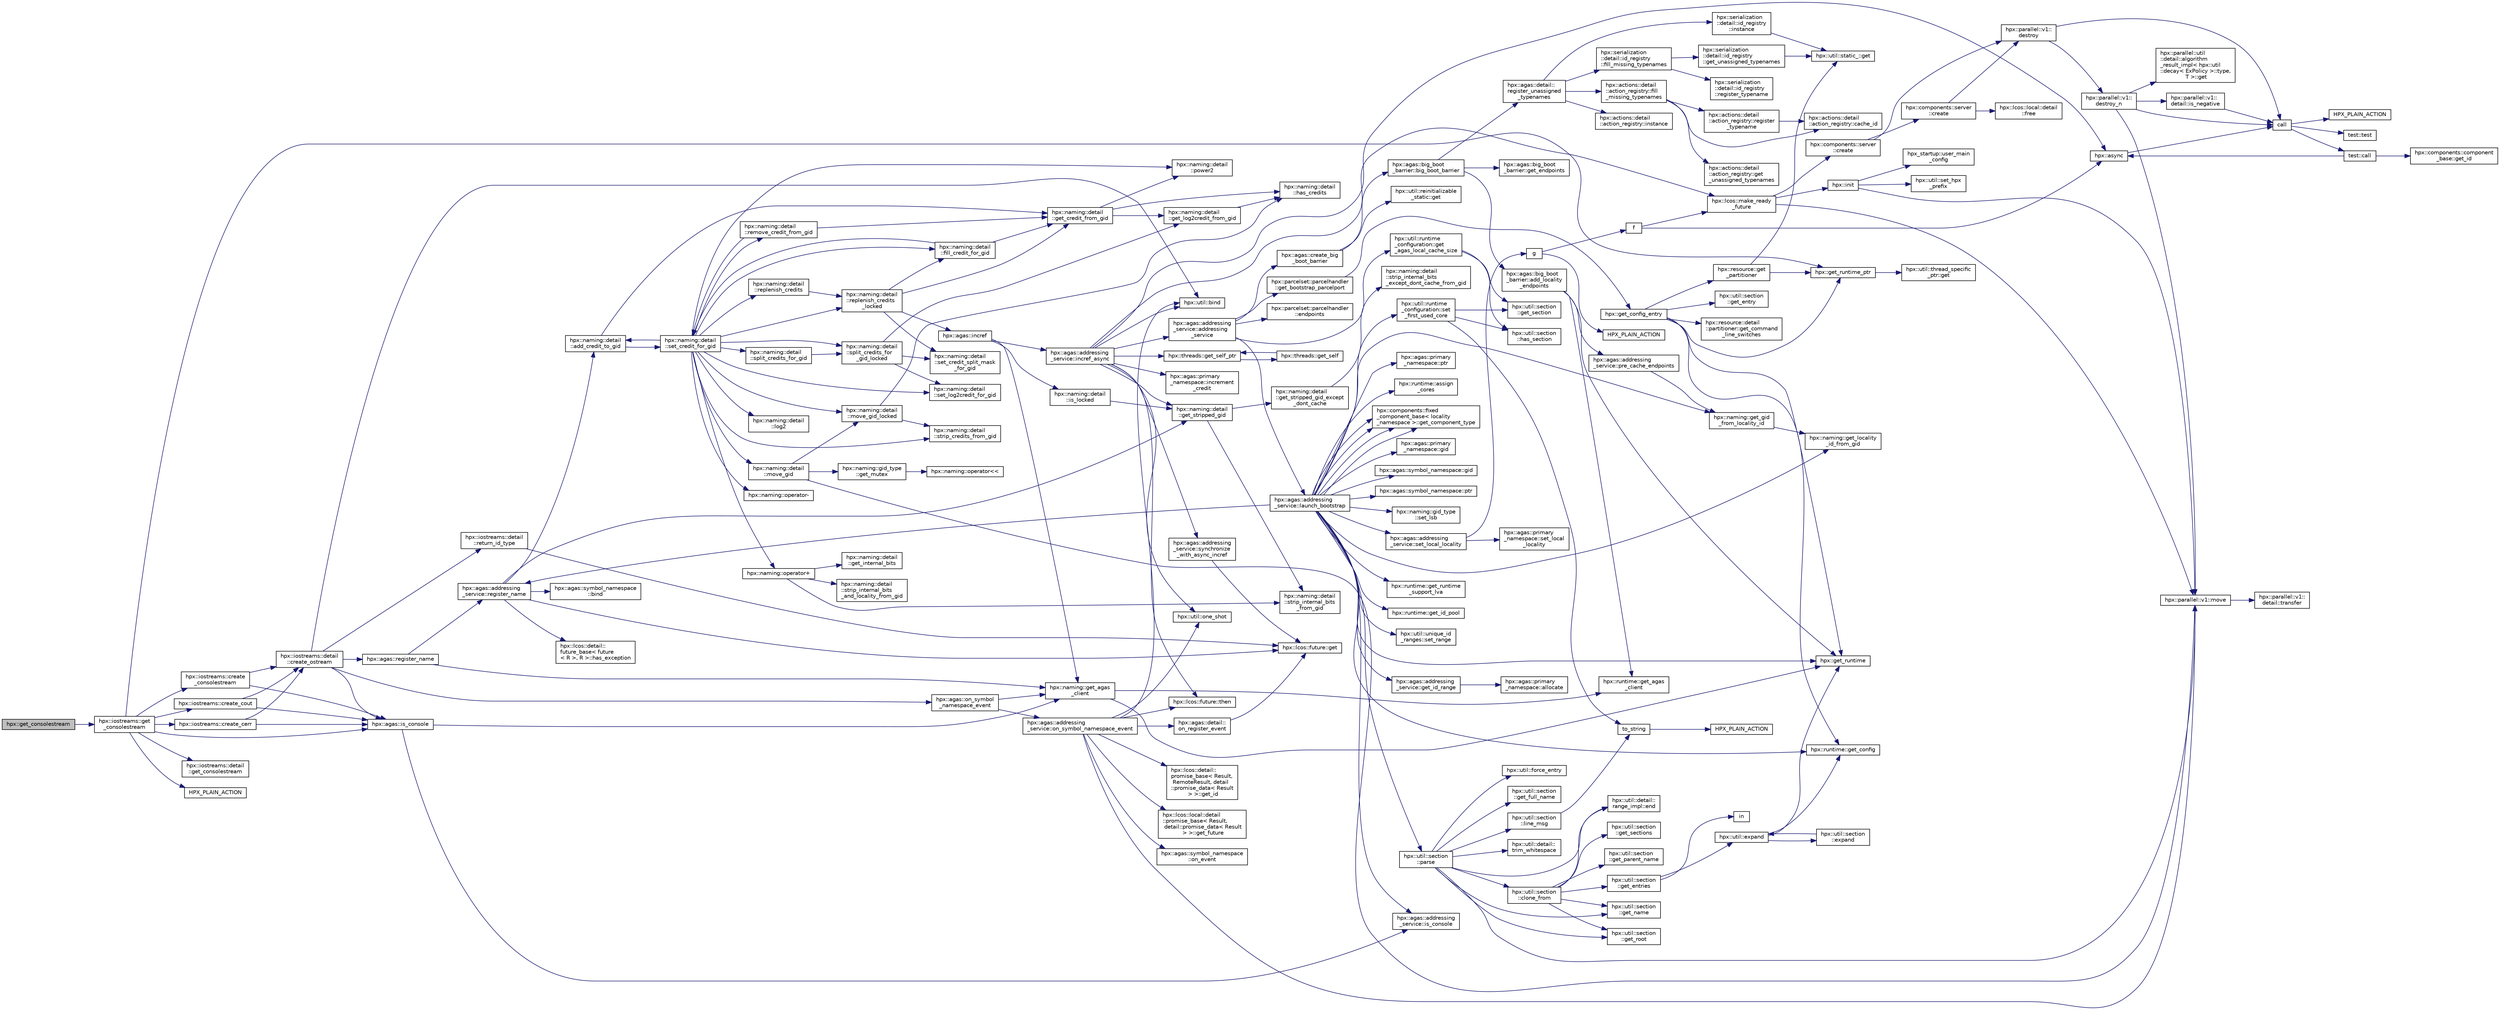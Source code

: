 digraph "hpx::get_consolestream"
{
  edge [fontname="Helvetica",fontsize="10",labelfontname="Helvetica",labelfontsize="10"];
  node [fontname="Helvetica",fontsize="10",shape=record];
  rankdir="LR";
  Node5196 [label="hpx::get_consolestream",height=0.2,width=0.4,color="black", fillcolor="grey75", style="filled", fontcolor="black"];
  Node5196 -> Node5197 [color="midnightblue",fontsize="10",style="solid",fontname="Helvetica"];
  Node5197 [label="hpx::iostreams::get\l_consolestream",height=0.2,width=0.4,color="black", fillcolor="white", style="filled",URL="$dd/d1d/namespacehpx_1_1iostreams.html#ac4a2ed792a4f5bdcb286ba83f5cd261d"];
  Node5197 -> Node5198 [color="midnightblue",fontsize="10",style="solid",fontname="Helvetica"];
  Node5198 [label="hpx::get_runtime_ptr",height=0.2,width=0.4,color="black", fillcolor="white", style="filled",URL="$d8/d83/namespacehpx.html#af29daf2bb3e01b4d6495a1742b6cce64"];
  Node5198 -> Node5199 [color="midnightblue",fontsize="10",style="solid",fontname="Helvetica"];
  Node5199 [label="hpx::util::thread_specific\l_ptr::get",height=0.2,width=0.4,color="black", fillcolor="white", style="filled",URL="$d4/d4c/structhpx_1_1util_1_1thread__specific__ptr.html#a3b27d8520710478aa41d1f74206bdba9"];
  Node5197 -> Node5200 [color="midnightblue",fontsize="10",style="solid",fontname="Helvetica"];
  Node5200 [label="hpx::agas::is_console",height=0.2,width=0.4,color="black", fillcolor="white", style="filled",URL="$dc/d54/namespacehpx_1_1agas.html#ac23e2990c160d6483518a6af94bcf99c"];
  Node5200 -> Node5201 [color="midnightblue",fontsize="10",style="solid",fontname="Helvetica"];
  Node5201 [label="hpx::naming::get_agas\l_client",height=0.2,width=0.4,color="black", fillcolor="white", style="filled",URL="$d4/dc9/namespacehpx_1_1naming.html#a0408fffd5d34b620712a801b0ae3b032"];
  Node5201 -> Node5202 [color="midnightblue",fontsize="10",style="solid",fontname="Helvetica"];
  Node5202 [label="hpx::get_runtime",height=0.2,width=0.4,color="black", fillcolor="white", style="filled",URL="$d8/d83/namespacehpx.html#aef902cc6c7dd3b9fbadf34d1e850a070"];
  Node5201 -> Node5203 [color="midnightblue",fontsize="10",style="solid",fontname="Helvetica"];
  Node5203 [label="hpx::runtime::get_agas\l_client",height=0.2,width=0.4,color="black", fillcolor="white", style="filled",URL="$d0/d7b/classhpx_1_1runtime.html#aeb5dddd30d6b9861669af8ad44d1a96a"];
  Node5200 -> Node5204 [color="midnightblue",fontsize="10",style="solid",fontname="Helvetica"];
  Node5204 [label="hpx::agas::addressing\l_service::is_console",height=0.2,width=0.4,color="black", fillcolor="white", style="filled",URL="$db/d58/structhpx_1_1agas_1_1addressing__service.html#aab78f53372b45edb3de49e2030af215b",tooltip="Returns whether this addressing_service represents the console locality. "];
  Node5197 -> Node5205 [color="midnightblue",fontsize="10",style="solid",fontname="Helvetica"];
  Node5205 [label="hpx::iostreams::detail\l::get_consolestream",height=0.2,width=0.4,color="black", fillcolor="white", style="filled",URL="$de/d26/namespacehpx_1_1iostreams_1_1detail.html#a001ac572ad8f4ac9f44d8e98afecdd0d"];
  Node5197 -> Node5206 [color="midnightblue",fontsize="10",style="solid",fontname="Helvetica"];
  Node5206 [label="HPX_PLAIN_ACTION",height=0.2,width=0.4,color="black", fillcolor="white", style="filled",URL="$da/d60/standard__streams_8cpp.html#ae5c88ca0e97bd5d00d2e678700935db7"];
  Node5197 -> Node5207 [color="midnightblue",fontsize="10",style="solid",fontname="Helvetica"];
  Node5207 [label="hpx::iostreams::create_cout",height=0.2,width=0.4,color="black", fillcolor="white", style="filled",URL="$dd/d1d/namespacehpx_1_1iostreams.html#a9a178fadf70f9b3c6f74274409a7bc69"];
  Node5207 -> Node5200 [color="midnightblue",fontsize="10",style="solid",fontname="Helvetica"];
  Node5207 -> Node5208 [color="midnightblue",fontsize="10",style="solid",fontname="Helvetica"];
  Node5208 [label="hpx::iostreams::detail\l::create_ostream",height=0.2,width=0.4,color="black", fillcolor="white", style="filled",URL="$de/d26/namespacehpx_1_1iostreams_1_1detail.html#a2532c6c409d765cc96f0f062dd1807ea"];
  Node5208 -> Node5200 [color="midnightblue",fontsize="10",style="solid",fontname="Helvetica"];
  Node5208 -> Node5209 [color="midnightblue",fontsize="10",style="solid",fontname="Helvetica"];
  Node5209 [label="hpx::agas::register_name",height=0.2,width=0.4,color="black", fillcolor="white", style="filled",URL="$dc/d54/namespacehpx_1_1agas.html#a3812793adbf5e7d8c6b468595ac0823f"];
  Node5209 -> Node5201 [color="midnightblue",fontsize="10",style="solid",fontname="Helvetica"];
  Node5209 -> Node5210 [color="midnightblue",fontsize="10",style="solid",fontname="Helvetica"];
  Node5210 [label="hpx::agas::addressing\l_service::register_name",height=0.2,width=0.4,color="black", fillcolor="white", style="filled",URL="$db/d58/structhpx_1_1agas_1_1addressing__service.html#a5929d7fd681a5ed692bfbeaa503fc32d",tooltip="Register a global name with a global address (id) "];
  Node5210 -> Node5211 [color="midnightblue",fontsize="10",style="solid",fontname="Helvetica"];
  Node5211 [label="hpx::agas::symbol_namespace\l::bind",height=0.2,width=0.4,color="black", fillcolor="white", style="filled",URL="$dd/d5e/structhpx_1_1agas_1_1symbol__namespace.html#a4c5b21f70ae191ad0169fe5ac06de532"];
  Node5210 -> Node5212 [color="midnightblue",fontsize="10",style="solid",fontname="Helvetica"];
  Node5212 [label="hpx::naming::detail\l::get_stripped_gid",height=0.2,width=0.4,color="black", fillcolor="white", style="filled",URL="$d5/d18/namespacehpx_1_1naming_1_1detail.html#ad3a849cb7ebd5dccf9aefadccc21dd89"];
  Node5212 -> Node5213 [color="midnightblue",fontsize="10",style="solid",fontname="Helvetica"];
  Node5213 [label="hpx::naming::detail\l::strip_internal_bits\l_from_gid",height=0.2,width=0.4,color="black", fillcolor="white", style="filled",URL="$d5/d18/namespacehpx_1_1naming_1_1detail.html#a95cca4d4bc82a9da3e804b225b03dfaf"];
  Node5212 -> Node5214 [color="midnightblue",fontsize="10",style="solid",fontname="Helvetica"];
  Node5214 [label="hpx::naming::detail\l::get_stripped_gid_except\l_dont_cache",height=0.2,width=0.4,color="black", fillcolor="white", style="filled",URL="$d5/d18/namespacehpx_1_1naming_1_1detail.html#a1ab848588112d0f7fac377a15692c9cc"];
  Node5214 -> Node5215 [color="midnightblue",fontsize="10",style="solid",fontname="Helvetica"];
  Node5215 [label="hpx::naming::detail\l::strip_internal_bits\l_except_dont_cache_from_gid",height=0.2,width=0.4,color="black", fillcolor="white", style="filled",URL="$d5/d18/namespacehpx_1_1naming_1_1detail.html#aabeb51a92376c6bfb9cf31bf9ff0c4cc"];
  Node5210 -> Node5216 [color="midnightblue",fontsize="10",style="solid",fontname="Helvetica"];
  Node5216 [label="hpx::lcos::detail::\lfuture_base\< future\l\< R \>, R \>::has_exception",height=0.2,width=0.4,color="black", fillcolor="white", style="filled",URL="$d5/dd7/classhpx_1_1lcos_1_1detail_1_1future__base.html#aa95b01f70ad95706ae420ff1db2e5b99"];
  Node5210 -> Node5217 [color="midnightblue",fontsize="10",style="solid",fontname="Helvetica"];
  Node5217 [label="hpx::lcos::future::get",height=0.2,width=0.4,color="black", fillcolor="white", style="filled",URL="$d0/d33/classhpx_1_1lcos_1_1future.html#a8c28269486d5620ac48af349f17bb41c"];
  Node5210 -> Node5218 [color="midnightblue",fontsize="10",style="solid",fontname="Helvetica"];
  Node5218 [label="hpx::naming::detail\l::add_credit_to_gid",height=0.2,width=0.4,color="black", fillcolor="white", style="filled",URL="$d5/d18/namespacehpx_1_1naming_1_1detail.html#ab13848a91587535a393be4def980e832"];
  Node5218 -> Node5219 [color="midnightblue",fontsize="10",style="solid",fontname="Helvetica"];
  Node5219 [label="hpx::naming::detail\l::get_credit_from_gid",height=0.2,width=0.4,color="black", fillcolor="white", style="filled",URL="$d5/d18/namespacehpx_1_1naming_1_1detail.html#ae3d27efe8c838d79e29020ed7c9fa25f"];
  Node5219 -> Node5220 [color="midnightblue",fontsize="10",style="solid",fontname="Helvetica"];
  Node5220 [label="hpx::naming::detail\l::has_credits",height=0.2,width=0.4,color="black", fillcolor="white", style="filled",URL="$d5/d18/namespacehpx_1_1naming_1_1detail.html#afb823cf706d95f298c25af22fe39653b"];
  Node5219 -> Node5221 [color="midnightblue",fontsize="10",style="solid",fontname="Helvetica"];
  Node5221 [label="hpx::naming::detail\l::power2",height=0.2,width=0.4,color="black", fillcolor="white", style="filled",URL="$d5/d18/namespacehpx_1_1naming_1_1detail.html#a084e318ac378f38778c0696da8cbdaac"];
  Node5219 -> Node5222 [color="midnightblue",fontsize="10",style="solid",fontname="Helvetica"];
  Node5222 [label="hpx::naming::detail\l::get_log2credit_from_gid",height=0.2,width=0.4,color="black", fillcolor="white", style="filled",URL="$d5/d18/namespacehpx_1_1naming_1_1detail.html#a65b5a75f9576e0c15d372d20f0ed37d0"];
  Node5222 -> Node5220 [color="midnightblue",fontsize="10",style="solid",fontname="Helvetica"];
  Node5218 -> Node5223 [color="midnightblue",fontsize="10",style="solid",fontname="Helvetica"];
  Node5223 [label="hpx::naming::detail\l::set_credit_for_gid",height=0.2,width=0.4,color="black", fillcolor="white", style="filled",URL="$d5/d18/namespacehpx_1_1naming_1_1detail.html#a87703193ff814a4e1c912e98e655ec51"];
  Node5223 -> Node5224 [color="midnightblue",fontsize="10",style="solid",fontname="Helvetica"];
  Node5224 [label="hpx::naming::detail\l::log2",height=0.2,width=0.4,color="black", fillcolor="white", style="filled",URL="$d5/d18/namespacehpx_1_1naming_1_1detail.html#a10b972e46f78f4f24d7843d6f8554b5b"];
  Node5223 -> Node5221 [color="midnightblue",fontsize="10",style="solid",fontname="Helvetica"];
  Node5223 -> Node5225 [color="midnightblue",fontsize="10",style="solid",fontname="Helvetica"];
  Node5225 [label="hpx::naming::detail\l::set_log2credit_for_gid",height=0.2,width=0.4,color="black", fillcolor="white", style="filled",URL="$d5/d18/namespacehpx_1_1naming_1_1detail.html#ac466e44115ff62134192cea0735b147e"];
  Node5223 -> Node5226 [color="midnightblue",fontsize="10",style="solid",fontname="Helvetica"];
  Node5226 [label="hpx::naming::detail\l::strip_credits_from_gid",height=0.2,width=0.4,color="black", fillcolor="white", style="filled",URL="$d5/d18/namespacehpx_1_1naming_1_1detail.html#a422b12b60e5f7844b224dd68cf8cae8e"];
  Node5223 -> Node5218 [color="midnightblue",fontsize="10",style="solid",fontname="Helvetica"];
  Node5223 -> Node5227 [color="midnightblue",fontsize="10",style="solid",fontname="Helvetica"];
  Node5227 [label="hpx::naming::detail\l::remove_credit_from_gid",height=0.2,width=0.4,color="black", fillcolor="white", style="filled",URL="$d5/d18/namespacehpx_1_1naming_1_1detail.html#a3ccb4b028c2c757c0fabdfe58ac07e47"];
  Node5227 -> Node5219 [color="midnightblue",fontsize="10",style="solid",fontname="Helvetica"];
  Node5227 -> Node5223 [color="midnightblue",fontsize="10",style="solid",fontname="Helvetica"];
  Node5223 -> Node5228 [color="midnightblue",fontsize="10",style="solid",fontname="Helvetica"];
  Node5228 [label="hpx::naming::detail\l::fill_credit_for_gid",height=0.2,width=0.4,color="black", fillcolor="white", style="filled",URL="$d5/d18/namespacehpx_1_1naming_1_1detail.html#a3ec890e6a5b5c8fbd21b11dfe7e50352"];
  Node5228 -> Node5219 [color="midnightblue",fontsize="10",style="solid",fontname="Helvetica"];
  Node5228 -> Node5223 [color="midnightblue",fontsize="10",style="solid",fontname="Helvetica"];
  Node5223 -> Node5229 [color="midnightblue",fontsize="10",style="solid",fontname="Helvetica"];
  Node5229 [label="hpx::naming::detail\l::move_gid",height=0.2,width=0.4,color="black", fillcolor="white", style="filled",URL="$d5/d18/namespacehpx_1_1naming_1_1detail.html#aade6b5eb4f9361377b0a427cd8bffdca"];
  Node5229 -> Node5230 [color="midnightblue",fontsize="10",style="solid",fontname="Helvetica"];
  Node5230 [label="hpx::naming::gid_type\l::get_mutex",height=0.2,width=0.4,color="black", fillcolor="white", style="filled",URL="$d3/d67/structhpx_1_1naming_1_1gid__type.html#a25f1f7d247b4ec6e77e577400bbbc18f"];
  Node5230 -> Node5231 [color="midnightblue",fontsize="10",style="solid",fontname="Helvetica"];
  Node5231 [label="hpx::naming::operator\<\<",height=0.2,width=0.4,color="black", fillcolor="white", style="filled",URL="$d4/dc9/namespacehpx_1_1naming.html#ad9103d927583be9fcc218e045ad2a6e6"];
  Node5229 -> Node5232 [color="midnightblue",fontsize="10",style="solid",fontname="Helvetica"];
  Node5232 [label="hpx::naming::detail\l::move_gid_locked",height=0.2,width=0.4,color="black", fillcolor="white", style="filled",URL="$d5/d18/namespacehpx_1_1naming_1_1detail.html#ade50f3a7ea7970594a107017d9781f45"];
  Node5232 -> Node5220 [color="midnightblue",fontsize="10",style="solid",fontname="Helvetica"];
  Node5232 -> Node5226 [color="midnightblue",fontsize="10",style="solid",fontname="Helvetica"];
  Node5229 -> Node5233 [color="midnightblue",fontsize="10",style="solid",fontname="Helvetica"];
  Node5233 [label="hpx::parallel::v1::move",height=0.2,width=0.4,color="black", fillcolor="white", style="filled",URL="$db/db9/namespacehpx_1_1parallel_1_1v1.html#aa7c4ede081ce786c9d1eb1adff495cfc"];
  Node5233 -> Node5234 [color="midnightblue",fontsize="10",style="solid",fontname="Helvetica"];
  Node5234 [label="hpx::parallel::v1::\ldetail::transfer",height=0.2,width=0.4,color="black", fillcolor="white", style="filled",URL="$d2/ddd/namespacehpx_1_1parallel_1_1v1_1_1detail.html#ab1b56a05e1885ca7cc7ffa1804dd2f3c"];
  Node5223 -> Node5232 [color="midnightblue",fontsize="10",style="solid",fontname="Helvetica"];
  Node5223 -> Node5235 [color="midnightblue",fontsize="10",style="solid",fontname="Helvetica"];
  Node5235 [label="hpx::naming::detail\l::replenish_credits",height=0.2,width=0.4,color="black", fillcolor="white", style="filled",URL="$d5/d18/namespacehpx_1_1naming_1_1detail.html#aab806d937bd01894af129d3d3cbb22f4"];
  Node5235 -> Node5236 [color="midnightblue",fontsize="10",style="solid",fontname="Helvetica"];
  Node5236 [label="hpx::naming::detail\l::replenish_credits\l_locked",height=0.2,width=0.4,color="black", fillcolor="white", style="filled",URL="$d5/d18/namespacehpx_1_1naming_1_1detail.html#a011ed4fa9a2f4d4319adc54943fa03d6"];
  Node5236 -> Node5219 [color="midnightblue",fontsize="10",style="solid",fontname="Helvetica"];
  Node5236 -> Node5228 [color="midnightblue",fontsize="10",style="solid",fontname="Helvetica"];
  Node5236 -> Node5237 [color="midnightblue",fontsize="10",style="solid",fontname="Helvetica"];
  Node5237 [label="hpx::naming::detail\l::set_credit_split_mask\l_for_gid",height=0.2,width=0.4,color="black", fillcolor="white", style="filled",URL="$d5/d18/namespacehpx_1_1naming_1_1detail.html#a514fb4fd603d267bd438c27ea2fb1e7d"];
  Node5236 -> Node5238 [color="midnightblue",fontsize="10",style="solid",fontname="Helvetica"];
  Node5238 [label="hpx::agas::incref",height=0.2,width=0.4,color="black", fillcolor="white", style="filled",URL="$dc/d54/namespacehpx_1_1agas.html#aad81d2ea721c1a5692e243ef07bf164f"];
  Node5238 -> Node5239 [color="midnightblue",fontsize="10",style="solid",fontname="Helvetica"];
  Node5239 [label="hpx::naming::detail\l::is_locked",height=0.2,width=0.4,color="black", fillcolor="white", style="filled",URL="$d5/d18/namespacehpx_1_1naming_1_1detail.html#a721ab5a11bd11a37b0c905ea3fe0a6d7"];
  Node5239 -> Node5212 [color="midnightblue",fontsize="10",style="solid",fontname="Helvetica"];
  Node5238 -> Node5201 [color="midnightblue",fontsize="10",style="solid",fontname="Helvetica"];
  Node5238 -> Node5240 [color="midnightblue",fontsize="10",style="solid",fontname="Helvetica"];
  Node5240 [label="hpx::agas::addressing\l_service::incref_async",height=0.2,width=0.4,color="black", fillcolor="white", style="filled",URL="$db/d58/structhpx_1_1agas_1_1addressing__service.html#adae9df2634cf648f129f203c3678c1c1",tooltip="Increment the global reference count for the given id. "];
  Node5240 -> Node5212 [color="midnightblue",fontsize="10",style="solid",fontname="Helvetica"];
  Node5240 -> Node5241 [color="midnightblue",fontsize="10",style="solid",fontname="Helvetica"];
  Node5241 [label="hpx::threads::get_self_ptr",height=0.2,width=0.4,color="black", fillcolor="white", style="filled",URL="$d7/d28/namespacehpx_1_1threads.html#a22877ae347ad884cde3a51397dad6c53"];
  Node5241 -> Node5242 [color="midnightblue",fontsize="10",style="solid",fontname="Helvetica"];
  Node5242 [label="hpx::threads::get_self",height=0.2,width=0.4,color="black", fillcolor="white", style="filled",URL="$d7/d28/namespacehpx_1_1threads.html#a07daf4d6d29233f20d66d41ab7b5b8e8"];
  Node5242 -> Node5241 [color="midnightblue",fontsize="10",style="solid",fontname="Helvetica"];
  Node5240 -> Node5243 [color="midnightblue",fontsize="10",style="solid",fontname="Helvetica"];
  Node5243 [label="hpx::agas::addressing\l_service::addressing\l_service",height=0.2,width=0.4,color="black", fillcolor="white", style="filled",URL="$db/d58/structhpx_1_1agas_1_1addressing__service.html#a4cd885b12c530009f44f7372c197d54f"];
  Node5243 -> Node5244 [color="midnightblue",fontsize="10",style="solid",fontname="Helvetica"];
  Node5244 [label="hpx::util::runtime\l_configuration::get\l_agas_local_cache_size",height=0.2,width=0.4,color="black", fillcolor="white", style="filled",URL="$d8/d70/classhpx_1_1util_1_1runtime__configuration.html#a5fc409d10bc5e063fde7992fb2d8eefe"];
  Node5244 -> Node5245 [color="midnightblue",fontsize="10",style="solid",fontname="Helvetica"];
  Node5245 [label="hpx::util::section\l::has_section",height=0.2,width=0.4,color="black", fillcolor="white", style="filled",URL="$dd/de4/classhpx_1_1util_1_1section.html#a2ef0091925e5c2e3fda235bff644cdb4"];
  Node5244 -> Node5246 [color="midnightblue",fontsize="10",style="solid",fontname="Helvetica"];
  Node5246 [label="hpx::util::section\l::get_section",height=0.2,width=0.4,color="black", fillcolor="white", style="filled",URL="$dd/de4/classhpx_1_1util_1_1section.html#a3506cc01fb5453b2176f4747352c5517"];
  Node5243 -> Node5247 [color="midnightblue",fontsize="10",style="solid",fontname="Helvetica"];
  Node5247 [label="hpx::parcelset::parcelhandler\l::get_bootstrap_parcelport",height=0.2,width=0.4,color="black", fillcolor="white", style="filled",URL="$d4/d2f/classhpx_1_1parcelset_1_1parcelhandler.html#aac412291f000080f2496f288b97b7859"];
  Node5247 -> Node5248 [color="midnightblue",fontsize="10",style="solid",fontname="Helvetica"];
  Node5248 [label="hpx::get_config_entry",height=0.2,width=0.4,color="black", fillcolor="white", style="filled",URL="$d8/d83/namespacehpx.html#a097240e6744bc8905f708932da401835",tooltip="Retrieve the string value of a configuration entry given by key. "];
  Node5248 -> Node5198 [color="midnightblue",fontsize="10",style="solid",fontname="Helvetica"];
  Node5248 -> Node5202 [color="midnightblue",fontsize="10",style="solid",fontname="Helvetica"];
  Node5248 -> Node5249 [color="midnightblue",fontsize="10",style="solid",fontname="Helvetica"];
  Node5249 [label="hpx::runtime::get_config",height=0.2,width=0.4,color="black", fillcolor="white", style="filled",URL="$d0/d7b/classhpx_1_1runtime.html#a0bfe0241e54b1fe1dd4ec181d944de43",tooltip="access configuration information "];
  Node5248 -> Node5250 [color="midnightblue",fontsize="10",style="solid",fontname="Helvetica"];
  Node5250 [label="hpx::util::section\l::get_entry",height=0.2,width=0.4,color="black", fillcolor="white", style="filled",URL="$dd/de4/classhpx_1_1util_1_1section.html#a02ac2ca2a4490347405dec03df46af88"];
  Node5248 -> Node5251 [color="midnightblue",fontsize="10",style="solid",fontname="Helvetica"];
  Node5251 [label="hpx::resource::get\l_partitioner",height=0.2,width=0.4,color="black", fillcolor="white", style="filled",URL="$dd/da5/namespacehpx_1_1resource.html#af91354c369d9a22a00581d6b6da7d0ee"];
  Node5251 -> Node5252 [color="midnightblue",fontsize="10",style="solid",fontname="Helvetica"];
  Node5252 [label="hpx::util::static_::get",height=0.2,width=0.4,color="black", fillcolor="white", style="filled",URL="$d3/dbb/structhpx_1_1util_1_1static__.html#a2967c633948a3bf17a3b5405ef5a8318"];
  Node5251 -> Node5198 [color="midnightblue",fontsize="10",style="solid",fontname="Helvetica"];
  Node5248 -> Node5253 [color="midnightblue",fontsize="10",style="solid",fontname="Helvetica"];
  Node5253 [label="hpx::resource::detail\l::partitioner::get_command\l_line_switches",height=0.2,width=0.4,color="black", fillcolor="white", style="filled",URL="$d0/dab/classhpx_1_1resource_1_1detail_1_1partitioner.html#a16fe01dd59b2c89bd556788b5713522e"];
  Node5243 -> Node5254 [color="midnightblue",fontsize="10",style="solid",fontname="Helvetica"];
  Node5254 [label="hpx::agas::create_big\l_boot_barrier",height=0.2,width=0.4,color="black", fillcolor="white", style="filled",URL="$dc/d54/namespacehpx_1_1agas.html#a272f64deb448ea9613501a5b3458a57f"];
  Node5254 -> Node5255 [color="midnightblue",fontsize="10",style="solid",fontname="Helvetica"];
  Node5255 [label="hpx::util::reinitializable\l_static::get",height=0.2,width=0.4,color="black", fillcolor="white", style="filled",URL="$d2/db7/structhpx_1_1util_1_1reinitializable__static.html#a2c616d22a193ed9d3b0b58d4203b3809"];
  Node5254 -> Node5256 [color="midnightblue",fontsize="10",style="solid",fontname="Helvetica"];
  Node5256 [label="hpx::agas::big_boot\l_barrier::big_boot_barrier",height=0.2,width=0.4,color="black", fillcolor="white", style="filled",URL="$d8/db6/structhpx_1_1agas_1_1big__boot__barrier.html#ab00f39b77e1ae054dddeab796ac49a07"];
  Node5256 -> Node5257 [color="midnightblue",fontsize="10",style="solid",fontname="Helvetica"];
  Node5257 [label="hpx::agas::detail::\lregister_unassigned\l_typenames",height=0.2,width=0.4,color="black", fillcolor="white", style="filled",URL="$dd/dd0/namespacehpx_1_1agas_1_1detail.html#a69a4d9fbe321b26f2eeeacaae98c05bb"];
  Node5257 -> Node5258 [color="midnightblue",fontsize="10",style="solid",fontname="Helvetica"];
  Node5258 [label="hpx::serialization\l::detail::id_registry\l::instance",height=0.2,width=0.4,color="black", fillcolor="white", style="filled",URL="$dc/d9a/classhpx_1_1serialization_1_1detail_1_1id__registry.html#ab5118609f28337b2a71e7ac63399a2dc"];
  Node5258 -> Node5252 [color="midnightblue",fontsize="10",style="solid",fontname="Helvetica"];
  Node5257 -> Node5259 [color="midnightblue",fontsize="10",style="solid",fontname="Helvetica"];
  Node5259 [label="hpx::serialization\l::detail::id_registry\l::fill_missing_typenames",height=0.2,width=0.4,color="black", fillcolor="white", style="filled",URL="$dc/d9a/classhpx_1_1serialization_1_1detail_1_1id__registry.html#a80cd98a900de5a5347cf51ab710ed1be"];
  Node5259 -> Node5260 [color="midnightblue",fontsize="10",style="solid",fontname="Helvetica"];
  Node5260 [label="hpx::serialization\l::detail::id_registry\l::get_unassigned_typenames",height=0.2,width=0.4,color="black", fillcolor="white", style="filled",URL="$dc/d9a/classhpx_1_1serialization_1_1detail_1_1id__registry.html#a667f38001517e0031e3421b1f6719baf"];
  Node5260 -> Node5252 [color="midnightblue",fontsize="10",style="solid",fontname="Helvetica"];
  Node5259 -> Node5261 [color="midnightblue",fontsize="10",style="solid",fontname="Helvetica"];
  Node5261 [label="hpx::serialization\l::detail::id_registry\l::register_typename",height=0.2,width=0.4,color="black", fillcolor="white", style="filled",URL="$dc/d9a/classhpx_1_1serialization_1_1detail_1_1id__registry.html#a3ecf46288bd104ca800605842a269fd6"];
  Node5257 -> Node5262 [color="midnightblue",fontsize="10",style="solid",fontname="Helvetica"];
  Node5262 [label="hpx::actions::detail\l::action_registry::instance",height=0.2,width=0.4,color="black", fillcolor="white", style="filled",URL="$d6/d07/structhpx_1_1actions_1_1detail_1_1action__registry.html#a4d8a8074f8a91fdc5a62e8067ef6472c"];
  Node5257 -> Node5263 [color="midnightblue",fontsize="10",style="solid",fontname="Helvetica"];
  Node5263 [label="hpx::actions::detail\l::action_registry::fill\l_missing_typenames",height=0.2,width=0.4,color="black", fillcolor="white", style="filled",URL="$d6/d07/structhpx_1_1actions_1_1detail_1_1action__registry.html#ad0b2659af6636d76d4b39d64eac81e3c"];
  Node5263 -> Node5264 [color="midnightblue",fontsize="10",style="solid",fontname="Helvetica"];
  Node5264 [label="hpx::actions::detail\l::action_registry::get\l_unassigned_typenames",height=0.2,width=0.4,color="black", fillcolor="white", style="filled",URL="$d6/d07/structhpx_1_1actions_1_1detail_1_1action__registry.html#a5216619c74ba5ee2d7a82626fe3f42cd"];
  Node5263 -> Node5265 [color="midnightblue",fontsize="10",style="solid",fontname="Helvetica"];
  Node5265 [label="hpx::actions::detail\l::action_registry::register\l_typename",height=0.2,width=0.4,color="black", fillcolor="white", style="filled",URL="$d6/d07/structhpx_1_1actions_1_1detail_1_1action__registry.html#a7352d14b8ad4d97a880c8ff247f0e04a"];
  Node5265 -> Node5266 [color="midnightblue",fontsize="10",style="solid",fontname="Helvetica"];
  Node5266 [label="hpx::actions::detail\l::action_registry::cache_id",height=0.2,width=0.4,color="black", fillcolor="white", style="filled",URL="$d6/d07/structhpx_1_1actions_1_1detail_1_1action__registry.html#a241539d91aa05a0cb41e6949b4f7ffb6"];
  Node5263 -> Node5266 [color="midnightblue",fontsize="10",style="solid",fontname="Helvetica"];
  Node5256 -> Node5267 [color="midnightblue",fontsize="10",style="solid",fontname="Helvetica"];
  Node5267 [label="hpx::agas::big_boot\l_barrier::add_locality\l_endpoints",height=0.2,width=0.4,color="black", fillcolor="white", style="filled",URL="$d8/db6/structhpx_1_1agas_1_1big__boot__barrier.html#aedb4d5066f5ee188b4b2e7476bde8f35"];
  Node5267 -> Node5202 [color="midnightblue",fontsize="10",style="solid",fontname="Helvetica"];
  Node5267 -> Node5203 [color="midnightblue",fontsize="10",style="solid",fontname="Helvetica"];
  Node5267 -> Node5268 [color="midnightblue",fontsize="10",style="solid",fontname="Helvetica"];
  Node5268 [label="hpx::agas::addressing\l_service::pre_cache_endpoints",height=0.2,width=0.4,color="black", fillcolor="white", style="filled",URL="$db/d58/structhpx_1_1agas_1_1addressing__service.html#a9384e7f70c49705ea11e55718c144ee4"];
  Node5268 -> Node5269 [color="midnightblue",fontsize="10",style="solid",fontname="Helvetica"];
  Node5269 [label="hpx::naming::get_gid\l_from_locality_id",height=0.2,width=0.4,color="black", fillcolor="white", style="filled",URL="$d4/dc9/namespacehpx_1_1naming.html#ae50a3ecdb5854b6a25a556ebc9830541"];
  Node5269 -> Node5270 [color="midnightblue",fontsize="10",style="solid",fontname="Helvetica"];
  Node5270 [label="hpx::naming::get_locality\l_id_from_gid",height=0.2,width=0.4,color="black", fillcolor="white", style="filled",URL="$d4/dc9/namespacehpx_1_1naming.html#a7fd43037784560bd04fda9b49e33529f"];
  Node5256 -> Node5271 [color="midnightblue",fontsize="10",style="solid",fontname="Helvetica"];
  Node5271 [label="hpx::agas::big_boot\l_barrier::get_endpoints",height=0.2,width=0.4,color="black", fillcolor="white", style="filled",URL="$d8/db6/structhpx_1_1agas_1_1big__boot__barrier.html#a019606b912a47e77062cd7de28adb428"];
  Node5243 -> Node5272 [color="midnightblue",fontsize="10",style="solid",fontname="Helvetica"];
  Node5272 [label="hpx::parcelset::parcelhandler\l::endpoints",height=0.2,width=0.4,color="black", fillcolor="white", style="filled",URL="$d4/d2f/classhpx_1_1parcelset_1_1parcelhandler.html#a7a79973ee047c9a655e7517b89d78558",tooltip="return the endpoints associated with this parcelhandler "];
  Node5243 -> Node5273 [color="midnightblue",fontsize="10",style="solid",fontname="Helvetica"];
  Node5273 [label="hpx::agas::addressing\l_service::launch_bootstrap",height=0.2,width=0.4,color="black", fillcolor="white", style="filled",URL="$db/d58/structhpx_1_1agas_1_1addressing__service.html#a664380be3597d3ca31677b2ae5800e76"];
  Node5273 -> Node5274 [color="midnightblue",fontsize="10",style="solid",fontname="Helvetica"];
  Node5274 [label="hpx::agas::primary\l_namespace::ptr",height=0.2,width=0.4,color="black", fillcolor="white", style="filled",URL="$d1/d43/structhpx_1_1agas_1_1primary__namespace.html#a977601f2c79f10b3aef3db56fb3aad0d"];
  Node5273 -> Node5202 [color="midnightblue",fontsize="10",style="solid",fontname="Helvetica"];
  Node5273 -> Node5269 [color="midnightblue",fontsize="10",style="solid",fontname="Helvetica"];
  Node5273 -> Node5275 [color="midnightblue",fontsize="10",style="solid",fontname="Helvetica"];
  Node5275 [label="hpx::agas::addressing\l_service::set_local_locality",height=0.2,width=0.4,color="black", fillcolor="white", style="filled",URL="$db/d58/structhpx_1_1agas_1_1addressing__service.html#a262a9982f31caacd5c605b643f2cc081"];
  Node5275 -> Node5276 [color="midnightblue",fontsize="10",style="solid",fontname="Helvetica"];
  Node5276 [label="g",height=0.2,width=0.4,color="black", fillcolor="white", style="filled",URL="$da/d17/cxx11__noexcept_8cpp.html#a96f5ebe659f57f5faa7343c54f8ea39a"];
  Node5276 -> Node5277 [color="midnightblue",fontsize="10",style="solid",fontname="Helvetica"];
  Node5277 [label="f",height=0.2,width=0.4,color="black", fillcolor="white", style="filled",URL="$d4/d13/async__unwrap__1037_8cpp.html#a02a6b0b4f77af9f69a841dc8262b0cd0"];
  Node5277 -> Node5278 [color="midnightblue",fontsize="10",style="solid",fontname="Helvetica"];
  Node5278 [label="hpx::async",height=0.2,width=0.4,color="black", fillcolor="white", style="filled",URL="$d8/d83/namespacehpx.html#acb7d8e37b73b823956ce144f9a57eaa4"];
  Node5278 -> Node5279 [color="midnightblue",fontsize="10",style="solid",fontname="Helvetica"];
  Node5279 [label="call",height=0.2,width=0.4,color="black", fillcolor="white", style="filled",URL="$d2/d67/promise__1620_8cpp.html#a58357f0b82bc761e1d0b9091ed563a70"];
  Node5279 -> Node5280 [color="midnightblue",fontsize="10",style="solid",fontname="Helvetica"];
  Node5280 [label="test::test",height=0.2,width=0.4,color="black", fillcolor="white", style="filled",URL="$d8/d89/structtest.html#ab42d5ece712d716b04cb3f686f297a26"];
  Node5279 -> Node5281 [color="midnightblue",fontsize="10",style="solid",fontname="Helvetica"];
  Node5281 [label="HPX_PLAIN_ACTION",height=0.2,width=0.4,color="black", fillcolor="white", style="filled",URL="$d2/d67/promise__1620_8cpp.html#ab96aab827a4b1fcaf66cfe0ba83fef23"];
  Node5279 -> Node5282 [color="midnightblue",fontsize="10",style="solid",fontname="Helvetica"];
  Node5282 [label="test::call",height=0.2,width=0.4,color="black", fillcolor="white", style="filled",URL="$d8/d89/structtest.html#aeb29e7ed6518b9426ccf1344c52620ae"];
  Node5282 -> Node5278 [color="midnightblue",fontsize="10",style="solid",fontname="Helvetica"];
  Node5282 -> Node5283 [color="midnightblue",fontsize="10",style="solid",fontname="Helvetica"];
  Node5283 [label="hpx::components::component\l_base::get_id",height=0.2,width=0.4,color="black", fillcolor="white", style="filled",URL="$d2/de6/classhpx_1_1components_1_1component__base.html#a4c8fd93514039bdf01c48d66d82b19cd"];
  Node5277 -> Node5284 [color="midnightblue",fontsize="10",style="solid",fontname="Helvetica"];
  Node5284 [label="hpx::lcos::make_ready\l_future",height=0.2,width=0.4,color="black", fillcolor="white", style="filled",URL="$d2/dc9/namespacehpx_1_1lcos.html#a42997564ddfde91d475b8a2cea8f53e4"];
  Node5284 -> Node5285 [color="midnightblue",fontsize="10",style="solid",fontname="Helvetica"];
  Node5285 [label="hpx::init",height=0.2,width=0.4,color="black", fillcolor="white", style="filled",URL="$d8/d83/namespacehpx.html#a3c694ea960b47c56b33351ba16e3d76b",tooltip="Main entry point for launching the HPX runtime system. "];
  Node5285 -> Node5286 [color="midnightblue",fontsize="10",style="solid",fontname="Helvetica"];
  Node5286 [label="hpx::util::set_hpx\l_prefix",height=0.2,width=0.4,color="black", fillcolor="white", style="filled",URL="$df/dad/namespacehpx_1_1util.html#ae40a23c1ba0a48d9304dcf717a95793e"];
  Node5285 -> Node5287 [color="midnightblue",fontsize="10",style="solid",fontname="Helvetica"];
  Node5287 [label="hpx_startup::user_main\l_config",height=0.2,width=0.4,color="black", fillcolor="white", style="filled",URL="$d3/dd2/namespacehpx__startup.html#aaac571d88bd3912a4225a23eb3261637"];
  Node5285 -> Node5233 [color="midnightblue",fontsize="10",style="solid",fontname="Helvetica"];
  Node5284 -> Node5288 [color="midnightblue",fontsize="10",style="solid",fontname="Helvetica"];
  Node5288 [label="hpx::components::server\l::create",height=0.2,width=0.4,color="black", fillcolor="white", style="filled",URL="$d2/da2/namespacehpx_1_1components_1_1server.html#ac776c89f3d68ceb910e8cee9fa937ab4",tooltip="Create arrays of components using their default constructor. "];
  Node5288 -> Node5289 [color="midnightblue",fontsize="10",style="solid",fontname="Helvetica"];
  Node5289 [label="hpx::components::server\l::create",height=0.2,width=0.4,color="black", fillcolor="white", style="filled",URL="$d2/da2/namespacehpx_1_1components_1_1server.html#a77d26de181c97b444565e230577981bd"];
  Node5289 -> Node5290 [color="midnightblue",fontsize="10",style="solid",fontname="Helvetica"];
  Node5290 [label="hpx::lcos::local::detail\l::free",height=0.2,width=0.4,color="black", fillcolor="white", style="filled",URL="$d4/dcb/namespacehpx_1_1lcos_1_1local_1_1detail.html#a55a940f019734e9bb045dc123cd80e48"];
  Node5289 -> Node5291 [color="midnightblue",fontsize="10",style="solid",fontname="Helvetica"];
  Node5291 [label="hpx::parallel::v1::\ldestroy",height=0.2,width=0.4,color="black", fillcolor="white", style="filled",URL="$db/db9/namespacehpx_1_1parallel_1_1v1.html#acf303558375048e8a7cc9a2c2e09477f"];
  Node5291 -> Node5279 [color="midnightblue",fontsize="10",style="solid",fontname="Helvetica"];
  Node5291 -> Node5292 [color="midnightblue",fontsize="10",style="solid",fontname="Helvetica"];
  Node5292 [label="hpx::parallel::v1::\ldestroy_n",height=0.2,width=0.4,color="black", fillcolor="white", style="filled",URL="$db/db9/namespacehpx_1_1parallel_1_1v1.html#a71d0691132a300690163f5636bcd5bd3"];
  Node5292 -> Node5293 [color="midnightblue",fontsize="10",style="solid",fontname="Helvetica"];
  Node5293 [label="hpx::parallel::v1::\ldetail::is_negative",height=0.2,width=0.4,color="black", fillcolor="white", style="filled",URL="$d2/ddd/namespacehpx_1_1parallel_1_1v1_1_1detail.html#adf2e40fc4b20ad0fd442ee3118a4d527"];
  Node5293 -> Node5279 [color="midnightblue",fontsize="10",style="solid",fontname="Helvetica"];
  Node5292 -> Node5294 [color="midnightblue",fontsize="10",style="solid",fontname="Helvetica"];
  Node5294 [label="hpx::parallel::util\l::detail::algorithm\l_result_impl\< hpx::util\l::decay\< ExPolicy \>::type,\l T \>::get",height=0.2,width=0.4,color="black", fillcolor="white", style="filled",URL="$d2/d42/structhpx_1_1parallel_1_1util_1_1detail_1_1algorithm__result__impl.html#ab5b051e8ec74eff5e0e62fd63f5d377e"];
  Node5292 -> Node5233 [color="midnightblue",fontsize="10",style="solid",fontname="Helvetica"];
  Node5292 -> Node5279 [color="midnightblue",fontsize="10",style="solid",fontname="Helvetica"];
  Node5288 -> Node5291 [color="midnightblue",fontsize="10",style="solid",fontname="Helvetica"];
  Node5284 -> Node5233 [color="midnightblue",fontsize="10",style="solid",fontname="Helvetica"];
  Node5276 -> Node5295 [color="midnightblue",fontsize="10",style="solid",fontname="Helvetica"];
  Node5295 [label="HPX_PLAIN_ACTION",height=0.2,width=0.4,color="black", fillcolor="white", style="filled",URL="$d4/d13/async__unwrap__1037_8cpp.html#ab5991a65409f0229f564e4935bd7b979"];
  Node5275 -> Node5296 [color="midnightblue",fontsize="10",style="solid",fontname="Helvetica"];
  Node5296 [label="hpx::agas::primary\l_namespace::set_local\l_locality",height=0.2,width=0.4,color="black", fillcolor="white", style="filled",URL="$d1/d43/structhpx_1_1agas_1_1primary__namespace.html#aef9509edfa957ff39e62a2963e7307a9"];
  Node5273 -> Node5297 [color="midnightblue",fontsize="10",style="solid",fontname="Helvetica"];
  Node5297 [label="hpx::runtime::assign\l_cores",height=0.2,width=0.4,color="black", fillcolor="white", style="filled",URL="$d0/d7b/classhpx_1_1runtime.html#ad18888b79a4c00c211acb866abf8c750"];
  Node5273 -> Node5249 [color="midnightblue",fontsize="10",style="solid",fontname="Helvetica"];
  Node5273 -> Node5298 [color="midnightblue",fontsize="10",style="solid",fontname="Helvetica"];
  Node5298 [label="hpx::util::runtime\l_configuration::set\l_first_used_core",height=0.2,width=0.4,color="black", fillcolor="white", style="filled",URL="$d8/d70/classhpx_1_1util_1_1runtime__configuration.html#af1c585ee36a9c0503a013faaa08ad398"];
  Node5298 -> Node5245 [color="midnightblue",fontsize="10",style="solid",fontname="Helvetica"];
  Node5298 -> Node5246 [color="midnightblue",fontsize="10",style="solid",fontname="Helvetica"];
  Node5298 -> Node5299 [color="midnightblue",fontsize="10",style="solid",fontname="Helvetica"];
  Node5299 [label="to_string",height=0.2,width=0.4,color="black", fillcolor="white", style="filled",URL="$d4/d2c/make__continuation__1615_8cpp.html#acbdae3e81403e1ffc527c18dc1cd51dd"];
  Node5299 -> Node5300 [color="midnightblue",fontsize="10",style="solid",fontname="Helvetica"];
  Node5300 [label="HPX_PLAIN_ACTION",height=0.2,width=0.4,color="black", fillcolor="white", style="filled",URL="$d4/d2c/make__continuation__1615_8cpp.html#a8b2f8a7c58b490fcb1260f36bac46541"];
  Node5273 -> Node5301 [color="midnightblue",fontsize="10",style="solid",fontname="Helvetica"];
  Node5301 [label="hpx::components::fixed\l_component_base\< locality\l_namespace \>::get_component_type",height=0.2,width=0.4,color="black", fillcolor="white", style="filled",URL="$df/dfd/classhpx_1_1components_1_1fixed__component__base.html#aa87dbc5aad4f2ee3f9b8f62c6981a8c2"];
  Node5273 -> Node5302 [color="midnightblue",fontsize="10",style="solid",fontname="Helvetica"];
  Node5302 [label="hpx::agas::primary\l_namespace::gid",height=0.2,width=0.4,color="black", fillcolor="white", style="filled",URL="$d1/d43/structhpx_1_1agas_1_1primary__namespace.html#ab38b0457e706d37af52f1535877a5bfd"];
  Node5273 -> Node5301 [color="midnightblue",fontsize="10",style="solid",fontname="Helvetica"];
  Node5273 -> Node5301 [color="midnightblue",fontsize="10",style="solid",fontname="Helvetica"];
  Node5273 -> Node5303 [color="midnightblue",fontsize="10",style="solid",fontname="Helvetica"];
  Node5303 [label="hpx::agas::symbol_namespace::gid",height=0.2,width=0.4,color="black", fillcolor="white", style="filled",URL="$dd/d5e/structhpx_1_1agas_1_1symbol__namespace.html#a4b63b0ff1b7963554cbf5b8073529d53"];
  Node5273 -> Node5301 [color="midnightblue",fontsize="10",style="solid",fontname="Helvetica"];
  Node5273 -> Node5304 [color="midnightblue",fontsize="10",style="solid",fontname="Helvetica"];
  Node5304 [label="hpx::agas::symbol_namespace::ptr",height=0.2,width=0.4,color="black", fillcolor="white", style="filled",URL="$dd/d5e/structhpx_1_1agas_1_1symbol__namespace.html#a67e372d006c4c3a2a3d09640c51ccff4"];
  Node5273 -> Node5305 [color="midnightblue",fontsize="10",style="solid",fontname="Helvetica"];
  Node5305 [label="hpx::util::section\l::parse",height=0.2,width=0.4,color="black", fillcolor="white", style="filled",URL="$dd/de4/classhpx_1_1util_1_1section.html#ace8045f12ef654c88b68a2dfb0788cbd"];
  Node5305 -> Node5306 [color="midnightblue",fontsize="10",style="solid",fontname="Helvetica"];
  Node5306 [label="hpx::util::detail::\lrange_impl::end",height=0.2,width=0.4,color="black", fillcolor="white", style="filled",URL="$d4/d4a/namespacehpx_1_1util_1_1detail_1_1range__impl.html#afb2ea48b0902f52ee4d8b764807b4316"];
  Node5305 -> Node5307 [color="midnightblue",fontsize="10",style="solid",fontname="Helvetica"];
  Node5307 [label="hpx::util::detail::\ltrim_whitespace",height=0.2,width=0.4,color="black", fillcolor="white", style="filled",URL="$d2/d8e/namespacehpx_1_1util_1_1detail.html#a349c290c57fa761e4e914aafa0023bef"];
  Node5305 -> Node5308 [color="midnightblue",fontsize="10",style="solid",fontname="Helvetica"];
  Node5308 [label="hpx::util::section\l::line_msg",height=0.2,width=0.4,color="black", fillcolor="white", style="filled",URL="$dd/de4/classhpx_1_1util_1_1section.html#afcaf894b8e854536369e648038878185"];
  Node5308 -> Node5299 [color="midnightblue",fontsize="10",style="solid",fontname="Helvetica"];
  Node5305 -> Node5309 [color="midnightblue",fontsize="10",style="solid",fontname="Helvetica"];
  Node5309 [label="hpx::util::force_entry",height=0.2,width=0.4,color="black", fillcolor="white", style="filled",URL="$df/dad/namespacehpx_1_1util.html#a36f05768f2fe4d204964258716634913"];
  Node5305 -> Node5310 [color="midnightblue",fontsize="10",style="solid",fontname="Helvetica"];
  Node5310 [label="hpx::util::section\l::get_full_name",height=0.2,width=0.4,color="black", fillcolor="white", style="filled",URL="$dd/de4/classhpx_1_1util_1_1section.html#a23dfffaedaa34d9c8273410af900cbff"];
  Node5305 -> Node5311 [color="midnightblue",fontsize="10",style="solid",fontname="Helvetica"];
  Node5311 [label="hpx::util::section\l::clone_from",height=0.2,width=0.4,color="black", fillcolor="white", style="filled",URL="$dd/de4/classhpx_1_1util_1_1section.html#ac563c9cfea4ab359e599357ab775e835"];
  Node5311 -> Node5312 [color="midnightblue",fontsize="10",style="solid",fontname="Helvetica"];
  Node5312 [label="hpx::util::section\l::get_parent_name",height=0.2,width=0.4,color="black", fillcolor="white", style="filled",URL="$dd/de4/classhpx_1_1util_1_1section.html#ad103bdfb0f1d7b70a9d7a93948adc30b"];
  Node5311 -> Node5313 [color="midnightblue",fontsize="10",style="solid",fontname="Helvetica"];
  Node5313 [label="hpx::util::section\l::get_name",height=0.2,width=0.4,color="black", fillcolor="white", style="filled",URL="$dd/de4/classhpx_1_1util_1_1section.html#afbd1ab5fee15d3956ef7fba8f1966e02"];
  Node5311 -> Node5314 [color="midnightblue",fontsize="10",style="solid",fontname="Helvetica"];
  Node5314 [label="hpx::util::section\l::get_entries",height=0.2,width=0.4,color="black", fillcolor="white", style="filled",URL="$dd/de4/classhpx_1_1util_1_1section.html#a2947f576b972863e45bbcf97a14c720e"];
  Node5314 -> Node5315 [color="midnightblue",fontsize="10",style="solid",fontname="Helvetica"];
  Node5315 [label="hpx::util::expand",height=0.2,width=0.4,color="black", fillcolor="white", style="filled",URL="$df/dad/namespacehpx_1_1util.html#ac476e97ca5c1dec44106cb68a534ea22"];
  Node5315 -> Node5202 [color="midnightblue",fontsize="10",style="solid",fontname="Helvetica"];
  Node5315 -> Node5249 [color="midnightblue",fontsize="10",style="solid",fontname="Helvetica"];
  Node5315 -> Node5316 [color="midnightblue",fontsize="10",style="solid",fontname="Helvetica"];
  Node5316 [label="hpx::util::section\l::expand",height=0.2,width=0.4,color="black", fillcolor="white", style="filled",URL="$dd/de4/classhpx_1_1util_1_1section.html#aeee54430eca7e62d11765c45d1c58420"];
  Node5316 -> Node5315 [color="midnightblue",fontsize="10",style="solid",fontname="Helvetica"];
  Node5314 -> Node5317 [color="midnightblue",fontsize="10",style="solid",fontname="Helvetica"];
  Node5317 [label="in",height=0.2,width=0.4,color="black", fillcolor="white", style="filled",URL="$d5/dd8/any__serialization_8cpp.html#a050ffb438bad49c53a9fffc8fff5bff9"];
  Node5311 -> Node5306 [color="midnightblue",fontsize="10",style="solid",fontname="Helvetica"];
  Node5311 -> Node5318 [color="midnightblue",fontsize="10",style="solid",fontname="Helvetica"];
  Node5318 [label="hpx::util::section\l::get_sections",height=0.2,width=0.4,color="black", fillcolor="white", style="filled",URL="$dd/de4/classhpx_1_1util_1_1section.html#a6b2173349a087e0677d76ac09eb548f8"];
  Node5311 -> Node5319 [color="midnightblue",fontsize="10",style="solid",fontname="Helvetica"];
  Node5319 [label="hpx::util::section\l::get_root",height=0.2,width=0.4,color="black", fillcolor="white", style="filled",URL="$dd/de4/classhpx_1_1util_1_1section.html#a099b4f01861585dea488caf08fe4069b"];
  Node5305 -> Node5319 [color="midnightblue",fontsize="10",style="solid",fontname="Helvetica"];
  Node5305 -> Node5313 [color="midnightblue",fontsize="10",style="solid",fontname="Helvetica"];
  Node5305 -> Node5233 [color="midnightblue",fontsize="10",style="solid",fontname="Helvetica"];
  Node5273 -> Node5270 [color="midnightblue",fontsize="10",style="solid",fontname="Helvetica"];
  Node5273 -> Node5320 [color="midnightblue",fontsize="10",style="solid",fontname="Helvetica"];
  Node5320 [label="hpx::naming::gid_type\l::set_lsb",height=0.2,width=0.4,color="black", fillcolor="white", style="filled",URL="$d3/d67/structhpx_1_1naming_1_1gid__type.html#aa0e0758f7852bace6a58c84eacae4ddc"];
  Node5273 -> Node5321 [color="midnightblue",fontsize="10",style="solid",fontname="Helvetica"];
  Node5321 [label="hpx::runtime::get_runtime\l_support_lva",height=0.2,width=0.4,color="black", fillcolor="white", style="filled",URL="$d0/d7b/classhpx_1_1runtime.html#aa284ae9894186555459b37cef96ab1f2"];
  Node5273 -> Node5210 [color="midnightblue",fontsize="10",style="solid",fontname="Helvetica"];
  Node5273 -> Node5204 [color="midnightblue",fontsize="10",style="solid",fontname="Helvetica"];
  Node5273 -> Node5322 [color="midnightblue",fontsize="10",style="solid",fontname="Helvetica"];
  Node5322 [label="hpx::agas::addressing\l_service::get_id_range",height=0.2,width=0.4,color="black", fillcolor="white", style="filled",URL="$db/d58/structhpx_1_1agas_1_1addressing__service.html#a27b89e96c9cc33313aefa315411e07c8",tooltip="Get unique range of freely assignable global ids. "];
  Node5322 -> Node5323 [color="midnightblue",fontsize="10",style="solid",fontname="Helvetica"];
  Node5323 [label="hpx::agas::primary\l_namespace::allocate",height=0.2,width=0.4,color="black", fillcolor="white", style="filled",URL="$d1/d43/structhpx_1_1agas_1_1primary__namespace.html#a3e30fba2b5a19bc4f8518d11bf2a351e"];
  Node5273 -> Node5324 [color="midnightblue",fontsize="10",style="solid",fontname="Helvetica"];
  Node5324 [label="hpx::runtime::get_id_pool",height=0.2,width=0.4,color="black", fillcolor="white", style="filled",URL="$d0/d7b/classhpx_1_1runtime.html#a26efb2a9552084273060c30cb7ff6a9d"];
  Node5273 -> Node5325 [color="midnightblue",fontsize="10",style="solid",fontname="Helvetica"];
  Node5325 [label="hpx::util::unique_id\l_ranges::set_range",height=0.2,width=0.4,color="black", fillcolor="white", style="filled",URL="$d7/d25/classhpx_1_1util_1_1unique__id__ranges.html#aaf3cf81697c9fd7df5387761d527b425"];
  Node5240 -> Node5278 [color="midnightblue",fontsize="10",style="solid",fontname="Helvetica"];
  Node5240 -> Node5284 [color="midnightblue",fontsize="10",style="solid",fontname="Helvetica"];
  Node5240 -> Node5326 [color="midnightblue",fontsize="10",style="solid",fontname="Helvetica"];
  Node5326 [label="hpx::agas::primary\l_namespace::increment\l_credit",height=0.2,width=0.4,color="black", fillcolor="white", style="filled",URL="$d1/d43/structhpx_1_1agas_1_1primary__namespace.html#a1e0830097b72a96358980743202c3def"];
  Node5240 -> Node5327 [color="midnightblue",fontsize="10",style="solid",fontname="Helvetica"];
  Node5327 [label="hpx::lcos::future::then",height=0.2,width=0.4,color="black", fillcolor="white", style="filled",URL="$d0/d33/classhpx_1_1lcos_1_1future.html#a17045dee172c36e208b2cbd400fa8797"];
  Node5240 -> Node5328 [color="midnightblue",fontsize="10",style="solid",fontname="Helvetica"];
  Node5328 [label="hpx::util::bind",height=0.2,width=0.4,color="black", fillcolor="white", style="filled",URL="$df/dad/namespacehpx_1_1util.html#ad844caedf82a0173d6909d910c3e48c6"];
  Node5240 -> Node5329 [color="midnightblue",fontsize="10",style="solid",fontname="Helvetica"];
  Node5329 [label="hpx::util::one_shot",height=0.2,width=0.4,color="black", fillcolor="white", style="filled",URL="$df/dad/namespacehpx_1_1util.html#a273e61be42a72415291e0ec0a4f28c7a"];
  Node5240 -> Node5330 [color="midnightblue",fontsize="10",style="solid",fontname="Helvetica"];
  Node5330 [label="hpx::agas::addressing\l_service::synchronize\l_with_async_incref",height=0.2,width=0.4,color="black", fillcolor="white", style="filled",URL="$db/d58/structhpx_1_1agas_1_1addressing__service.html#ad7d4e81b976b99cfad608deb77f60880"];
  Node5330 -> Node5217 [color="midnightblue",fontsize="10",style="solid",fontname="Helvetica"];
  Node5223 -> Node5236 [color="midnightblue",fontsize="10",style="solid",fontname="Helvetica"];
  Node5223 -> Node5331 [color="midnightblue",fontsize="10",style="solid",fontname="Helvetica"];
  Node5331 [label="hpx::naming::detail\l::split_credits_for_gid",height=0.2,width=0.4,color="black", fillcolor="white", style="filled",URL="$d5/d18/namespacehpx_1_1naming_1_1detail.html#ab2f9863a9fdf1ca9b7990f6005b912be"];
  Node5331 -> Node5332 [color="midnightblue",fontsize="10",style="solid",fontname="Helvetica"];
  Node5332 [label="hpx::naming::detail\l::split_credits_for\l_gid_locked",height=0.2,width=0.4,color="black", fillcolor="white", style="filled",URL="$d5/d18/namespacehpx_1_1naming_1_1detail.html#a66dfb706e0b0fe738646b762b2b5403b"];
  Node5332 -> Node5222 [color="midnightblue",fontsize="10",style="solid",fontname="Helvetica"];
  Node5332 -> Node5225 [color="midnightblue",fontsize="10",style="solid",fontname="Helvetica"];
  Node5332 -> Node5237 [color="midnightblue",fontsize="10",style="solid",fontname="Helvetica"];
  Node5223 -> Node5332 [color="midnightblue",fontsize="10",style="solid",fontname="Helvetica"];
  Node5223 -> Node5333 [color="midnightblue",fontsize="10",style="solid",fontname="Helvetica"];
  Node5333 [label="hpx::naming::operator+",height=0.2,width=0.4,color="black", fillcolor="white", style="filled",URL="$d4/dc9/namespacehpx_1_1naming.html#a6c9fa9568261a3b3fe63b13ecc15d928"];
  Node5333 -> Node5334 [color="midnightblue",fontsize="10",style="solid",fontname="Helvetica"];
  Node5334 [label="hpx::naming::detail\l::get_internal_bits",height=0.2,width=0.4,color="black", fillcolor="white", style="filled",URL="$d5/d18/namespacehpx_1_1naming_1_1detail.html#aa8ae6c0e2110d45ea7deb7874f447860"];
  Node5333 -> Node5213 [color="midnightblue",fontsize="10",style="solid",fontname="Helvetica"];
  Node5333 -> Node5335 [color="midnightblue",fontsize="10",style="solid",fontname="Helvetica"];
  Node5335 [label="hpx::naming::detail\l::strip_internal_bits\l_and_locality_from_gid",height=0.2,width=0.4,color="black", fillcolor="white", style="filled",URL="$d5/d18/namespacehpx_1_1naming_1_1detail.html#ab1bd7017282cf07702a1ab3746c6a3ec"];
  Node5223 -> Node5336 [color="midnightblue",fontsize="10",style="solid",fontname="Helvetica"];
  Node5336 [label="hpx::naming::operator-",height=0.2,width=0.4,color="black", fillcolor="white", style="filled",URL="$d4/dc9/namespacehpx_1_1naming.html#ae025c74c340eec07415cb2d8de8e4fc6"];
  Node5208 -> Node5328 [color="midnightblue",fontsize="10",style="solid",fontname="Helvetica"];
  Node5208 -> Node5337 [color="midnightblue",fontsize="10",style="solid",fontname="Helvetica"];
  Node5337 [label="hpx::iostreams::detail\l::return_id_type",height=0.2,width=0.4,color="black", fillcolor="white", style="filled",URL="$de/d26/namespacehpx_1_1iostreams_1_1detail.html#a9027016bd13291592426022abadb9aa8"];
  Node5337 -> Node5217 [color="midnightblue",fontsize="10",style="solid",fontname="Helvetica"];
  Node5208 -> Node5338 [color="midnightblue",fontsize="10",style="solid",fontname="Helvetica"];
  Node5338 [label="hpx::agas::on_symbol\l_namespace_event",height=0.2,width=0.4,color="black", fillcolor="white", style="filled",URL="$dc/d54/namespacehpx_1_1agas.html#a3d33611dd6e2ec4d76c44953b466b7dc"];
  Node5338 -> Node5201 [color="midnightblue",fontsize="10",style="solid",fontname="Helvetica"];
  Node5338 -> Node5339 [color="midnightblue",fontsize="10",style="solid",fontname="Helvetica"];
  Node5339 [label="hpx::agas::addressing\l_service::on_symbol_namespace_event",height=0.2,width=0.4,color="black", fillcolor="white", style="filled",URL="$db/d58/structhpx_1_1agas_1_1addressing__service.html#a88606ead360b593985197f6c07329692",tooltip="Install a listener for a given symbol namespace event. "];
  Node5339 -> Node5340 [color="midnightblue",fontsize="10",style="solid",fontname="Helvetica"];
  Node5340 [label="hpx::lcos::local::detail\l::promise_base\< Result,\l detail::promise_data\< Result\l \> \>::get_future",height=0.2,width=0.4,color="black", fillcolor="white", style="filled",URL="$d5/da1/classhpx_1_1lcos_1_1local_1_1detail_1_1promise__base.html#a941a7057c3296a4c06ecbbb5032146a2"];
  Node5339 -> Node5341 [color="midnightblue",fontsize="10",style="solid",fontname="Helvetica"];
  Node5341 [label="hpx::agas::symbol_namespace\l::on_event",height=0.2,width=0.4,color="black", fillcolor="white", style="filled",URL="$dd/d5e/structhpx_1_1agas_1_1symbol__namespace.html#a6b674b8ace2bc447c36435a9e83db6fd"];
  Node5339 -> Node5342 [color="midnightblue",fontsize="10",style="solid",fontname="Helvetica"];
  Node5342 [label="hpx::lcos::detail::\lpromise_base\< Result,\l RemoteResult, detail\l::promise_data\< Result\l \> \>::get_id",height=0.2,width=0.4,color="black", fillcolor="white", style="filled",URL="$d4/def/classhpx_1_1lcos_1_1detail_1_1promise__base.html#a2517464a9b53f71a7531c5cf75323ef5"];
  Node5339 -> Node5327 [color="midnightblue",fontsize="10",style="solid",fontname="Helvetica"];
  Node5339 -> Node5328 [color="midnightblue",fontsize="10",style="solid",fontname="Helvetica"];
  Node5339 -> Node5329 [color="midnightblue",fontsize="10",style="solid",fontname="Helvetica"];
  Node5339 -> Node5343 [color="midnightblue",fontsize="10",style="solid",fontname="Helvetica"];
  Node5343 [label="hpx::agas::detail::\lon_register_event",height=0.2,width=0.4,color="black", fillcolor="white", style="filled",URL="$dd/dd0/namespacehpx_1_1agas_1_1detail.html#a1739a936c5bfb2f0917f5151ddd2e5b5"];
  Node5343 -> Node5217 [color="midnightblue",fontsize="10",style="solid",fontname="Helvetica"];
  Node5339 -> Node5233 [color="midnightblue",fontsize="10",style="solid",fontname="Helvetica"];
  Node5197 -> Node5344 [color="midnightblue",fontsize="10",style="solid",fontname="Helvetica"];
  Node5344 [label="hpx::iostreams::create_cerr",height=0.2,width=0.4,color="black", fillcolor="white", style="filled",URL="$dd/d1d/namespacehpx_1_1iostreams.html#aecf4f2ddc53a24fe917ce7cca0bda378"];
  Node5344 -> Node5200 [color="midnightblue",fontsize="10",style="solid",fontname="Helvetica"];
  Node5344 -> Node5208 [color="midnightblue",fontsize="10",style="solid",fontname="Helvetica"];
  Node5197 -> Node5345 [color="midnightblue",fontsize="10",style="solid",fontname="Helvetica"];
  Node5345 [label="hpx::iostreams::create\l_consolestream",height=0.2,width=0.4,color="black", fillcolor="white", style="filled",URL="$dd/d1d/namespacehpx_1_1iostreams.html#ade2ebf54e04b80ddcf3c31dd0bad5ece"];
  Node5345 -> Node5200 [color="midnightblue",fontsize="10",style="solid",fontname="Helvetica"];
  Node5345 -> Node5208 [color="midnightblue",fontsize="10",style="solid",fontname="Helvetica"];
}
